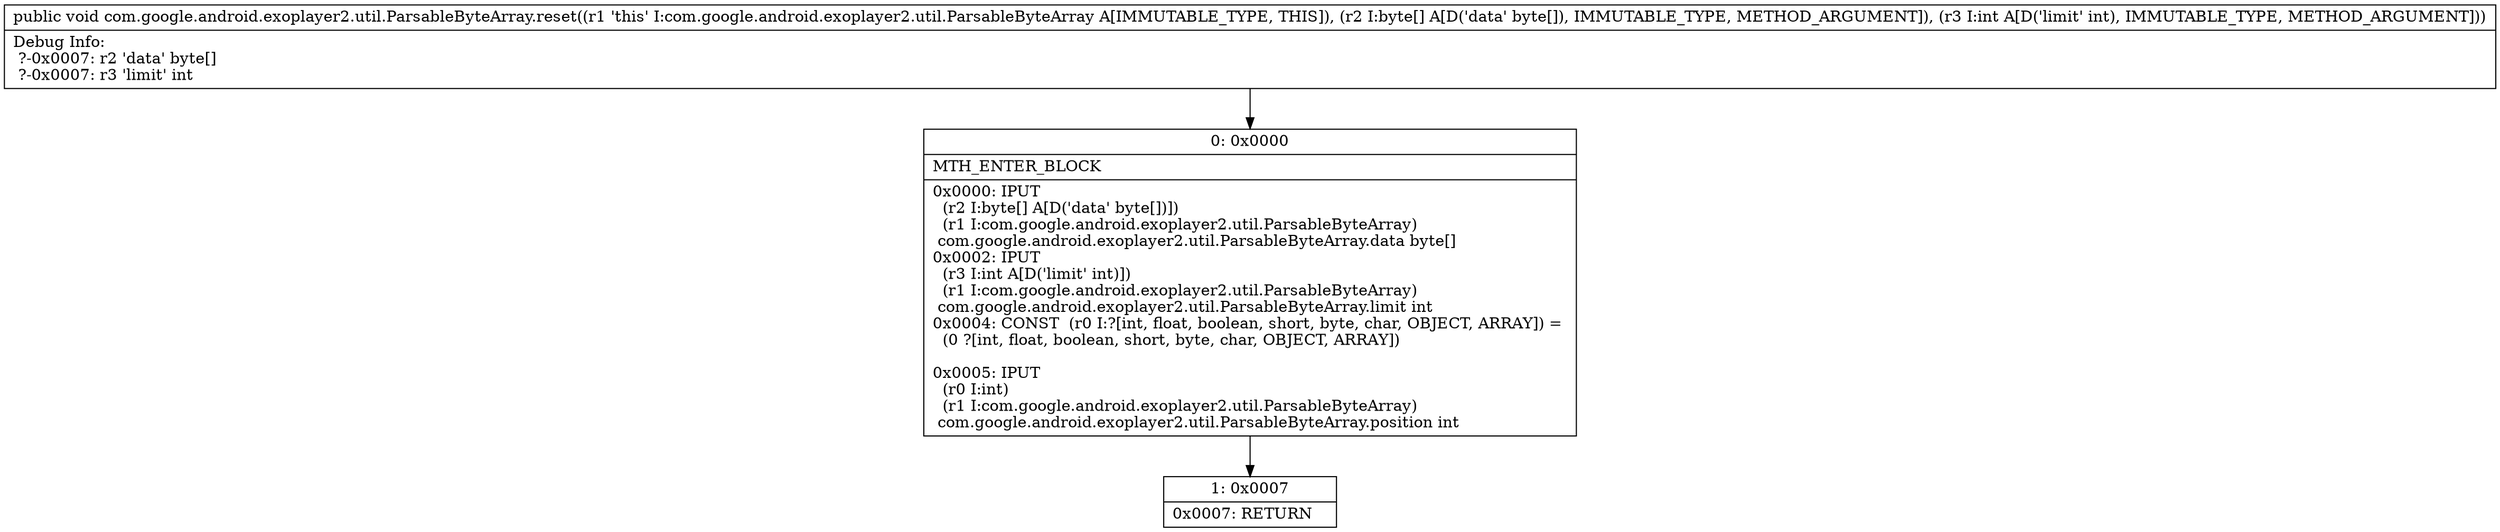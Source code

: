 digraph "CFG forcom.google.android.exoplayer2.util.ParsableByteArray.reset([BI)V" {
Node_0 [shape=record,label="{0\:\ 0x0000|MTH_ENTER_BLOCK\l|0x0000: IPUT  \l  (r2 I:byte[] A[D('data' byte[])])\l  (r1 I:com.google.android.exoplayer2.util.ParsableByteArray)\l com.google.android.exoplayer2.util.ParsableByteArray.data byte[] \l0x0002: IPUT  \l  (r3 I:int A[D('limit' int)])\l  (r1 I:com.google.android.exoplayer2.util.ParsableByteArray)\l com.google.android.exoplayer2.util.ParsableByteArray.limit int \l0x0004: CONST  (r0 I:?[int, float, boolean, short, byte, char, OBJECT, ARRAY]) = \l  (0 ?[int, float, boolean, short, byte, char, OBJECT, ARRAY])\l \l0x0005: IPUT  \l  (r0 I:int)\l  (r1 I:com.google.android.exoplayer2.util.ParsableByteArray)\l com.google.android.exoplayer2.util.ParsableByteArray.position int \l}"];
Node_1 [shape=record,label="{1\:\ 0x0007|0x0007: RETURN   \l}"];
MethodNode[shape=record,label="{public void com.google.android.exoplayer2.util.ParsableByteArray.reset((r1 'this' I:com.google.android.exoplayer2.util.ParsableByteArray A[IMMUTABLE_TYPE, THIS]), (r2 I:byte[] A[D('data' byte[]), IMMUTABLE_TYPE, METHOD_ARGUMENT]), (r3 I:int A[D('limit' int), IMMUTABLE_TYPE, METHOD_ARGUMENT]))  | Debug Info:\l  ?\-0x0007: r2 'data' byte[]\l  ?\-0x0007: r3 'limit' int\l}"];
MethodNode -> Node_0;
Node_0 -> Node_1;
}

